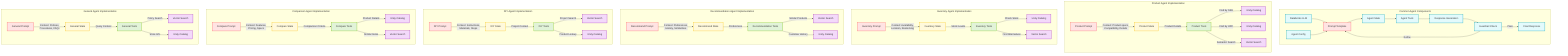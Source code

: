 %% Retail AI Agent - Implementation Details
graph TD
    %% Common Components for All Agents
    subgraph Common[Common Agent Components]
        LLM[Databricks LLM] --> Prompt[Prompt Template]
        Config[Agent Config] --> Prompt
        Prompt --> AgentState[Agent State]
        AgentState --> Tools[Agent Tools]
        Tools --> Response[Response Generation]
        Response --> Guardrail[Guardrail Check]
        Guardrail -->|Pass| FinalResp[Final Response]
        Guardrail -->|Refine| Prompt
    end

    %% Product Agent Implementation
    subgraph ProductAgent[Product Agent Implementation]
        ProductTools[Product Tools] --> |Find by SKU| UC1[Unity Catalog]
        ProductTools --> |Find by UPC| UC2[Unity Catalog]
        ProductTools --> |Semantic Search| VS1[Vector Search]
        ProductState[Product State] --> |Product Details| ProductTools
        ProductPrompt[Product Prompt] --> |"Context: Product specs,\nCompatibility, Details"| ProductState
    end

    %% Inventory Agent Implementation
    subgraph InventoryAgent[Inventory Agent Implementation]
        InventoryTools[Inventory Tools] --> |Check Stock| UC3[Unity Catalog]
        InventoryTools --> |Find Alternatives| VS2[Vector Search]
        InventoryState[Inventory State] --> |Stock Levels| InventoryTools
        InventoryPrompt[Inventory Prompt] --> |"Context: Availability,\nLocation, Restocking"| InventoryState
    end

    %% Recommendation Agent Implementation
    subgraph RecommendAgent[Recommendation Agent Implementation]
        RecommendTools[Recommendation Tools] --> |Similar Products| VS3[Vector Search]
        RecommendTools --> |Customer History| UC4[Unity Catalog]
        RecommendState[Recommend State] --> |Preferences| RecommendTools
        RecommendPrompt[Recommend Prompt] --> |"Context: Preferences,\nHistory, Similarities"| RecommendState
    end

    %% DIY Agent Implementation
    subgraph DIYAgent[DIY Agent Implementation]
        DIYTools[DIY Tools] --> |Project Search| VS4[Vector Search]
        DIYTools --> |Product Lookup| UC5[Unity Catalog]
        DIYState[DIY State] --> |Project Context| DIYTools
        DIYPrompt[DIY Prompt] --> |"Context: Instructions,\nMaterials, Steps"| DIYState
    end

    %% Comparison Agent Implementation
    subgraph CompareAgent[Comparison Agent Implementation]
        CompareTools[Compare Tools] --> |Product Details| UC6[Unity Catalog]
        CompareTools --> |Similar Items| VS5[Vector Search]
        CompareState[Compare State] --> |Comparison Criteria| CompareTools
        ComparePrompt[Compare Prompt] --> |"Context: Features,\nPricing, Specs"| CompareState
    end

    %% General Agent Implementation
    subgraph GeneralAgent[General Agent Implementation]
        GeneralTools[General Tools] --> |Policy Search| VS6[Vector Search]
        GeneralTools --> |Store Info| UC7[Unity Catalog]
        GeneralState[General State] --> |Query Context| GeneralTools
        GeneralPrompt[General Prompt] --> |"Context: Policies,\nProcedures, FAQs"| GeneralState
    end

    %% Styling
    classDef default fill:#f9f9f9,stroke:#333,stroke-width:2px
    classDef common fill:#e3fafc,stroke:#15aabf,stroke-width:2px
    classDef tool fill:#e1f3d8,stroke:#82c91e,stroke-width:2px
    classDef state fill:#fff9db,stroke:#fcc419,stroke-width:2px
    classDef data fill:#f3d9fa,stroke:#ae3ec9,stroke-width:2px
    classDef prompt fill:#ffe3e3,stroke:#ff6b6b,stroke-width:2px

    %% Apply Styles
    class LLM,Config,AgentState,Tools,Response,Guardrail,FinalResp common
    class ProductTools,InventoryTools,RecommendTools,DIYTools,CompareTools,GeneralTools tool
    class ProductState,InventoryState,RecommendState,DIYState,CompareState,GeneralState state
    class UC1,UC2,UC3,UC4,UC5,UC6,UC7,VS1,VS2,VS3,VS4,VS5,VS6 data
    class Prompt,ProductPrompt,InventoryPrompt,RecommendPrompt,DIYPrompt,ComparePrompt,GeneralPrompt prompt